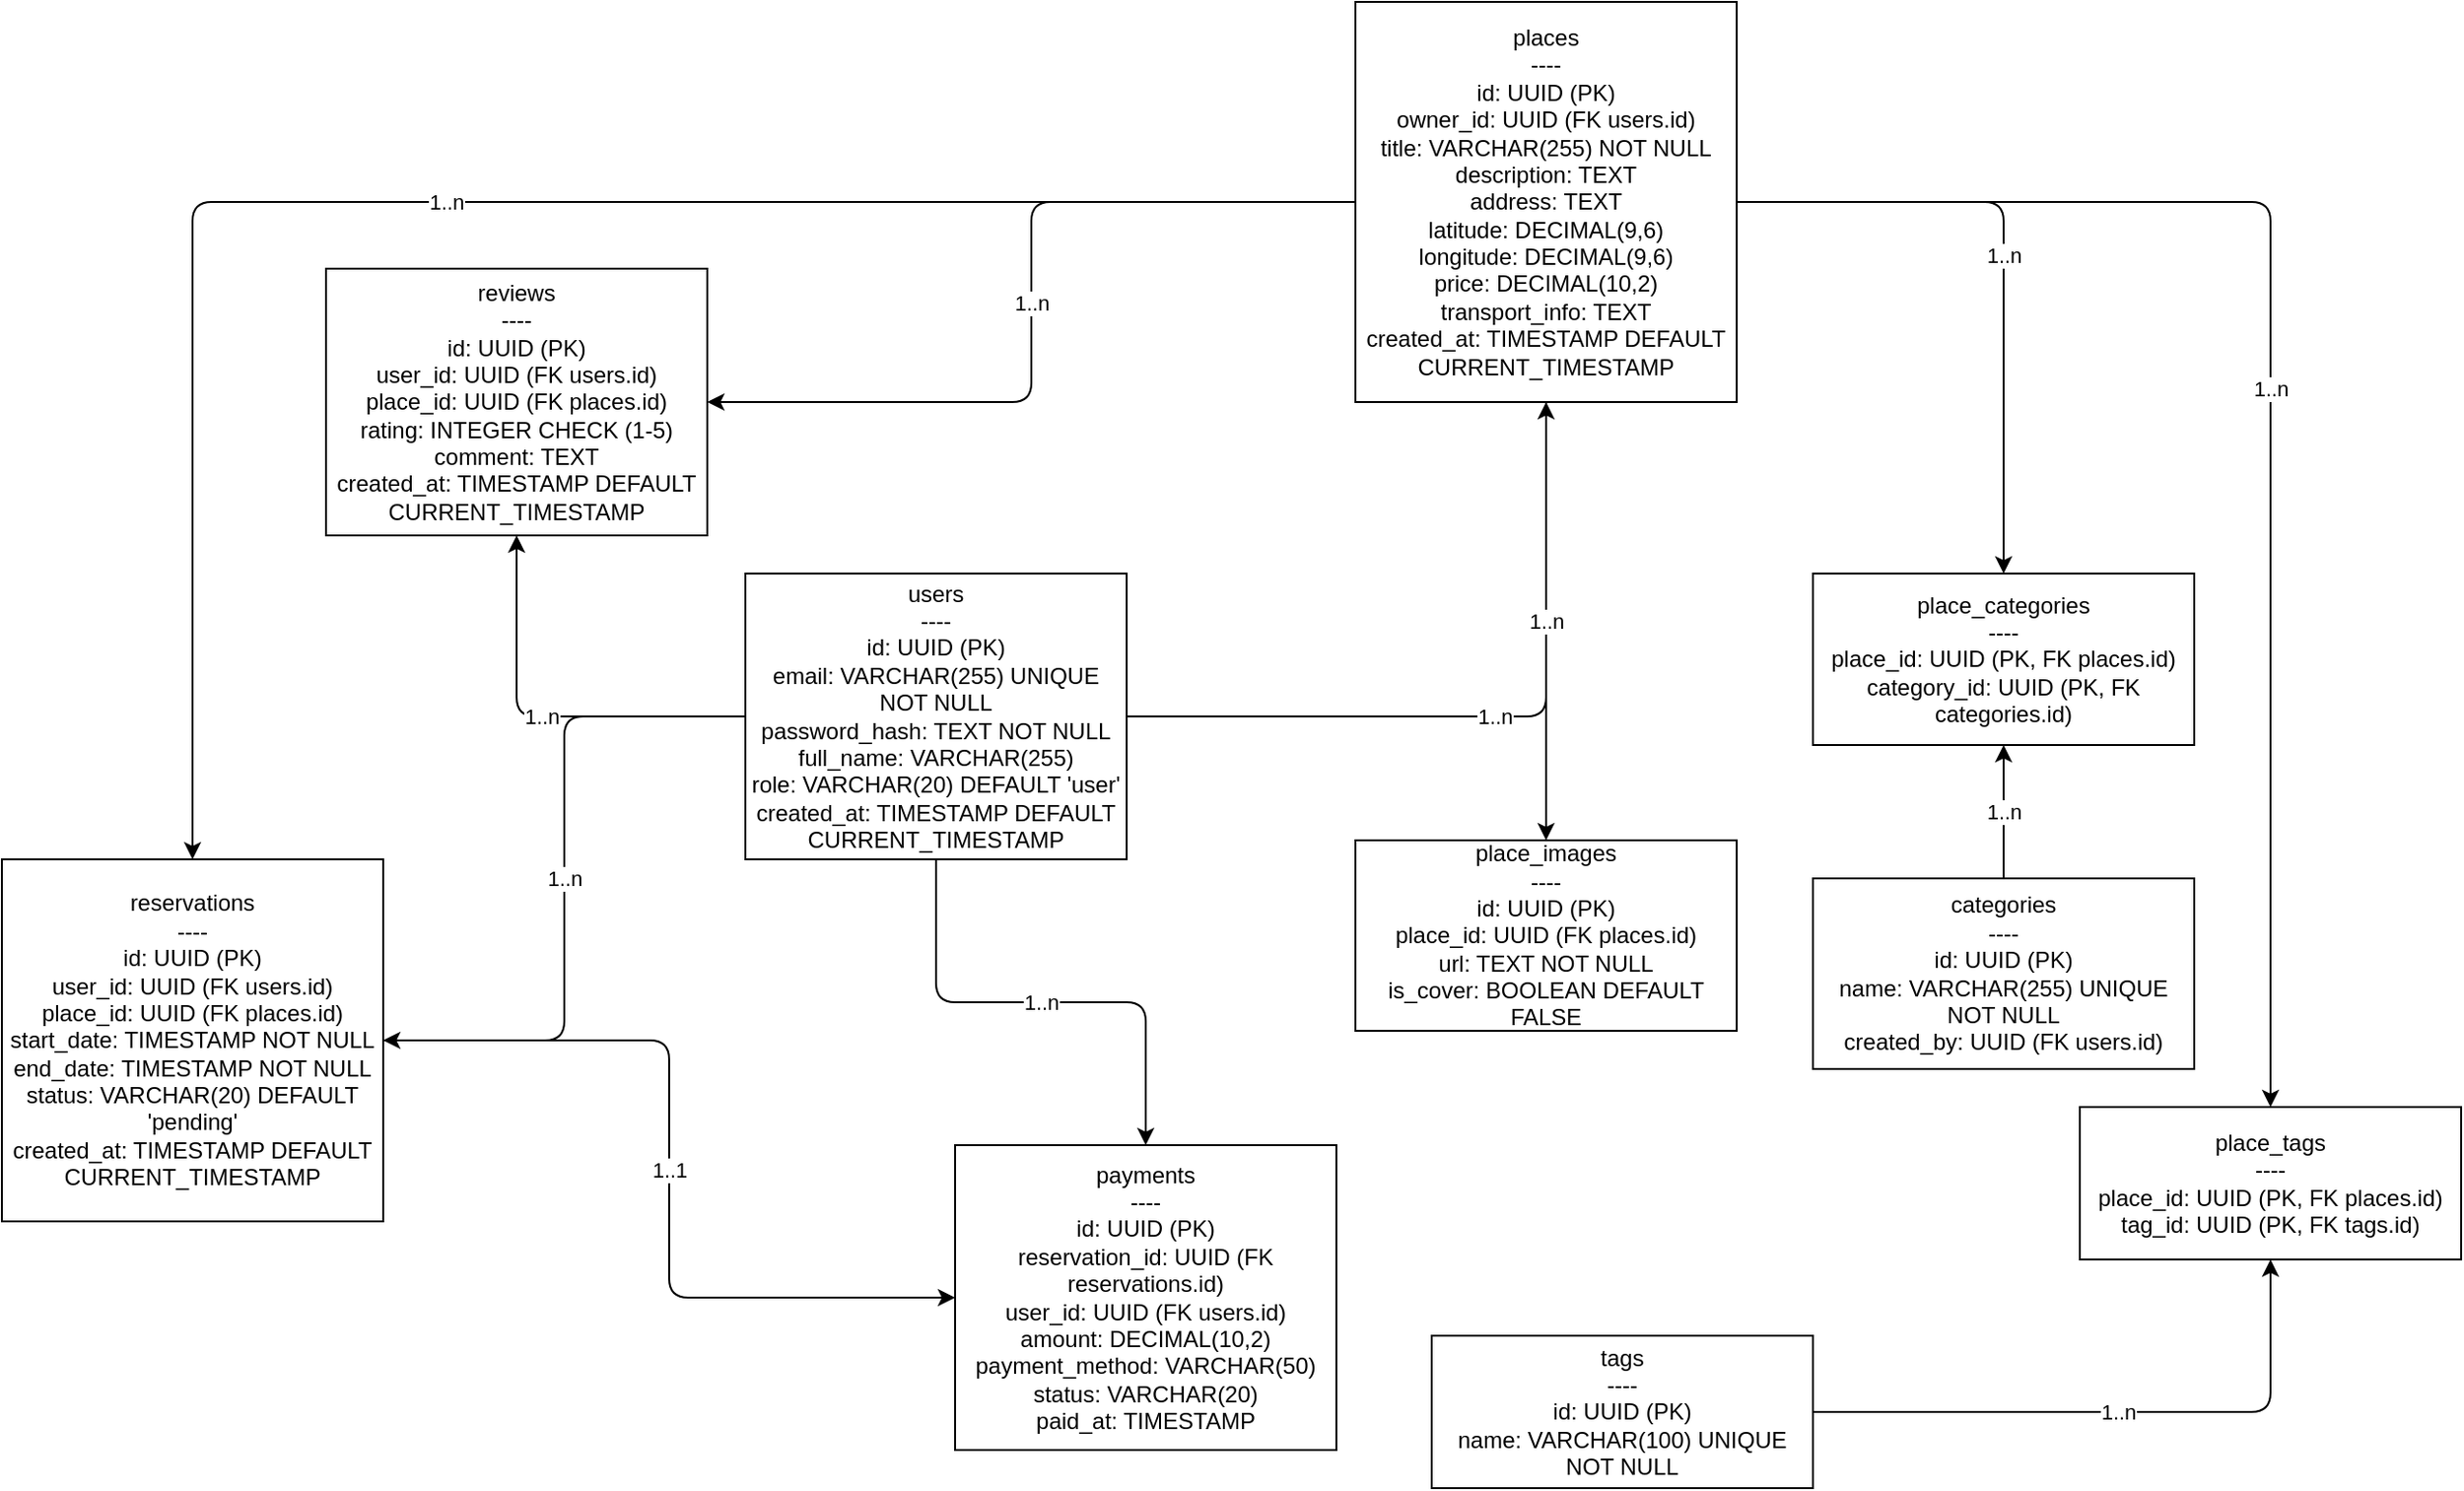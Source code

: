 <mxfile version="26.2.14">
  <diagram id="R2lEEEUBdFMjLlhIrx00" name="Page-1">
    <mxGraphModel dx="2228" dy="1864" grid="1" gridSize="10" guides="1" tooltips="1" connect="1" arrows="1" fold="1" page="1" pageScale="1" pageWidth="850" pageHeight="1100" math="0" shadow="0" extFonts="Permanent Marker^https://fonts.googleapis.com/css?family=Permanent+Marker">
      <root>
        <mxCell id="0" />
        <mxCell id="1" parent="0" />
        <mxCell id="2" value="users&#xa;----&#xa;id: UUID (PK)&#xa;email: VARCHAR(255) UNIQUE NOT NULL&#xa;password_hash: TEXT NOT NULL&#xa;full_name: VARCHAR(255)&#xa;role: VARCHAR(20) DEFAULT &#39;user&#39;&#xa;created_at: TIMESTAMP DEFAULT CURRENT_TIMESTAMP" style="shape=rectangle;whiteSpace=wrap;html=1;" vertex="1" parent="1">
          <mxGeometry x="190" y="120" width="200" height="150" as="geometry" />
        </mxCell>
        <mxCell id="3" value="places&#xa;----&#xa;id: UUID (PK)&#xa;owner_id: UUID (FK users.id)&#xa;title: VARCHAR(255) NOT NULL&#xa;description: TEXT&#xa;address: TEXT&#xa;latitude: DECIMAL(9,6)&#xa;longitude: DECIMAL(9,6)&#xa;price: DECIMAL(10,2)&#xa;transport_info: TEXT&#xa;created_at: TIMESTAMP DEFAULT CURRENT_TIMESTAMP" style="shape=rectangle;whiteSpace=wrap;html=1;" vertex="1" parent="1">
          <mxGeometry x="510" y="-180" width="200" height="210" as="geometry" />
        </mxCell>
        <mxCell id="4" value="place_images&#xa;----&#xa;id: UUID (PK)&#xa;place_id: UUID (FK places.id)&#xa;url: TEXT NOT NULL&#xa;is_cover: BOOLEAN DEFAULT FALSE" style="shape=rectangle;whiteSpace=wrap;html=1;" vertex="1" parent="1">
          <mxGeometry x="510" y="260" width="200" height="100" as="geometry" />
        </mxCell>
        <mxCell id="5" value="categories&#xa;----&#xa;id: UUID (PK)&#xa;name: VARCHAR(255) UNIQUE NOT NULL&#xa;created_by: UUID (FK users.id)" style="shape=rectangle;whiteSpace=wrap;html=1;" vertex="1" parent="1">
          <mxGeometry x="750" y="280" width="200" height="100" as="geometry" />
        </mxCell>
        <mxCell id="6" value="place_categories&#xa;----&#xa;place_id: UUID (PK, FK places.id)&#xa;category_id: UUID (PK, FK categories.id)" style="shape=rectangle;whiteSpace=wrap;html=1;" vertex="1" parent="1">
          <mxGeometry x="750" y="120" width="200" height="90" as="geometry" />
        </mxCell>
        <mxCell id="7" value="tags&#xa;----&#xa;id: UUID (PK)&#xa;name: VARCHAR(100) UNIQUE NOT NULL" style="shape=rectangle;whiteSpace=wrap;html=1;" vertex="1" parent="1">
          <mxGeometry x="550" y="520" width="200" height="80" as="geometry" />
        </mxCell>
        <mxCell id="8" value="place_tags&#xa;----&#xa;place_id: UUID (PK, FK places.id)&#xa;tag_id: UUID (PK, FK tags.id)" style="shape=rectangle;whiteSpace=wrap;html=1;" vertex="1" parent="1">
          <mxGeometry x="890" y="400" width="200" height="80" as="geometry" />
        </mxCell>
        <mxCell id="9" value="reservations&#xa;----&#xa;id: UUID (PK)&#xa;user_id: UUID (FK users.id)&#xa;place_id: UUID (FK places.id)&#xa;start_date: TIMESTAMP NOT NULL&#xa;end_date: TIMESTAMP NOT NULL&#xa;status: VARCHAR(20) DEFAULT &#39;pending&#39;&#xa;created_at: TIMESTAMP DEFAULT CURRENT_TIMESTAMP" style="shape=rectangle;whiteSpace=wrap;html=1;" vertex="1" parent="1">
          <mxGeometry x="-200" y="270" width="200" height="190" as="geometry" />
        </mxCell>
        <mxCell id="10" value="reviews&#xa;----&#xa;id: UUID (PK)&#xa;user_id: UUID (FK users.id)&#xa;place_id: UUID (FK places.id)&#xa;rating: INTEGER CHECK (1-5)&#xa;comment: TEXT&#xa;created_at: TIMESTAMP DEFAULT CURRENT_TIMESTAMP" style="shape=rectangle;whiteSpace=wrap;html=1;" vertex="1" parent="1">
          <mxGeometry x="-30" y="-40" width="200" height="140" as="geometry" />
        </mxCell>
        <mxCell id="11" value="payments&#xa;----&#xa;id: UUID (PK)&#xa;reservation_id: UUID (FK reservations.id)&#xa;user_id: UUID (FK users.id)&#xa;amount: DECIMAL(10,2)&#xa;payment_method: VARCHAR(50)&#xa;status: VARCHAR(20)&#xa;paid_at: TIMESTAMP" style="shape=rectangle;whiteSpace=wrap;html=1;" vertex="1" parent="1">
          <mxGeometry x="300" y="420" width="200" height="160" as="geometry" />
        </mxCell>
        <mxCell id="12" value="1..n" style="edgeStyle=orthogonalEdgeStyle;html=1;" edge="1" parent="1" source="2" target="3">
          <mxGeometry relative="1" as="geometry" />
        </mxCell>
        <mxCell id="13" value="1..n" style="edgeStyle=orthogonalEdgeStyle;html=1;" edge="1" parent="1" source="3" target="4">
          <mxGeometry relative="1" as="geometry" />
        </mxCell>
        <mxCell id="14" value="1..n" style="edgeStyle=orthogonalEdgeStyle;html=1;" edge="1" parent="1" source="3" target="6">
          <mxGeometry relative="1" as="geometry" />
        </mxCell>
        <mxCell id="15" value="1..n" style="edgeStyle=orthogonalEdgeStyle;html=1;" edge="1" parent="1" source="5" target="6">
          <mxGeometry relative="1" as="geometry" />
        </mxCell>
        <mxCell id="16" value="1..n" style="edgeStyle=orthogonalEdgeStyle;html=1;" edge="1" parent="1" source="3" target="8">
          <mxGeometry relative="1" as="geometry" />
        </mxCell>
        <mxCell id="17" value="1..n" style="edgeStyle=orthogonalEdgeStyle;html=1;" edge="1" parent="1" source="7" target="8">
          <mxGeometry relative="1" as="geometry" />
        </mxCell>
        <mxCell id="18" value="1..n" style="edgeStyle=orthogonalEdgeStyle;html=1;" edge="1" parent="1" source="2" target="9">
          <mxGeometry relative="1" as="geometry" />
        </mxCell>
        <mxCell id="19" value="1..n" style="edgeStyle=orthogonalEdgeStyle;html=1;" edge="1" parent="1" source="3" target="9">
          <mxGeometry relative="1" as="geometry" />
        </mxCell>
        <mxCell id="20" value="1..n" style="edgeStyle=orthogonalEdgeStyle;html=1;" edge="1" parent="1" source="2" target="10">
          <mxGeometry relative="1" as="geometry" />
        </mxCell>
        <mxCell id="21" value="1..n" style="edgeStyle=orthogonalEdgeStyle;html=1;" edge="1" parent="1" source="3" target="10">
          <mxGeometry relative="1" as="geometry" />
        </mxCell>
        <mxCell id="22" value="1..1" style="edgeStyle=orthogonalEdgeStyle;html=1;" edge="1" parent="1" source="9" target="11">
          <mxGeometry relative="1" as="geometry" />
        </mxCell>
        <mxCell id="23" value="1..n" style="edgeStyle=orthogonalEdgeStyle;html=1;" edge="1" parent="1" source="2" target="11">
          <mxGeometry relative="1" as="geometry" />
        </mxCell>
      </root>
    </mxGraphModel>
  </diagram>
</mxfile>
